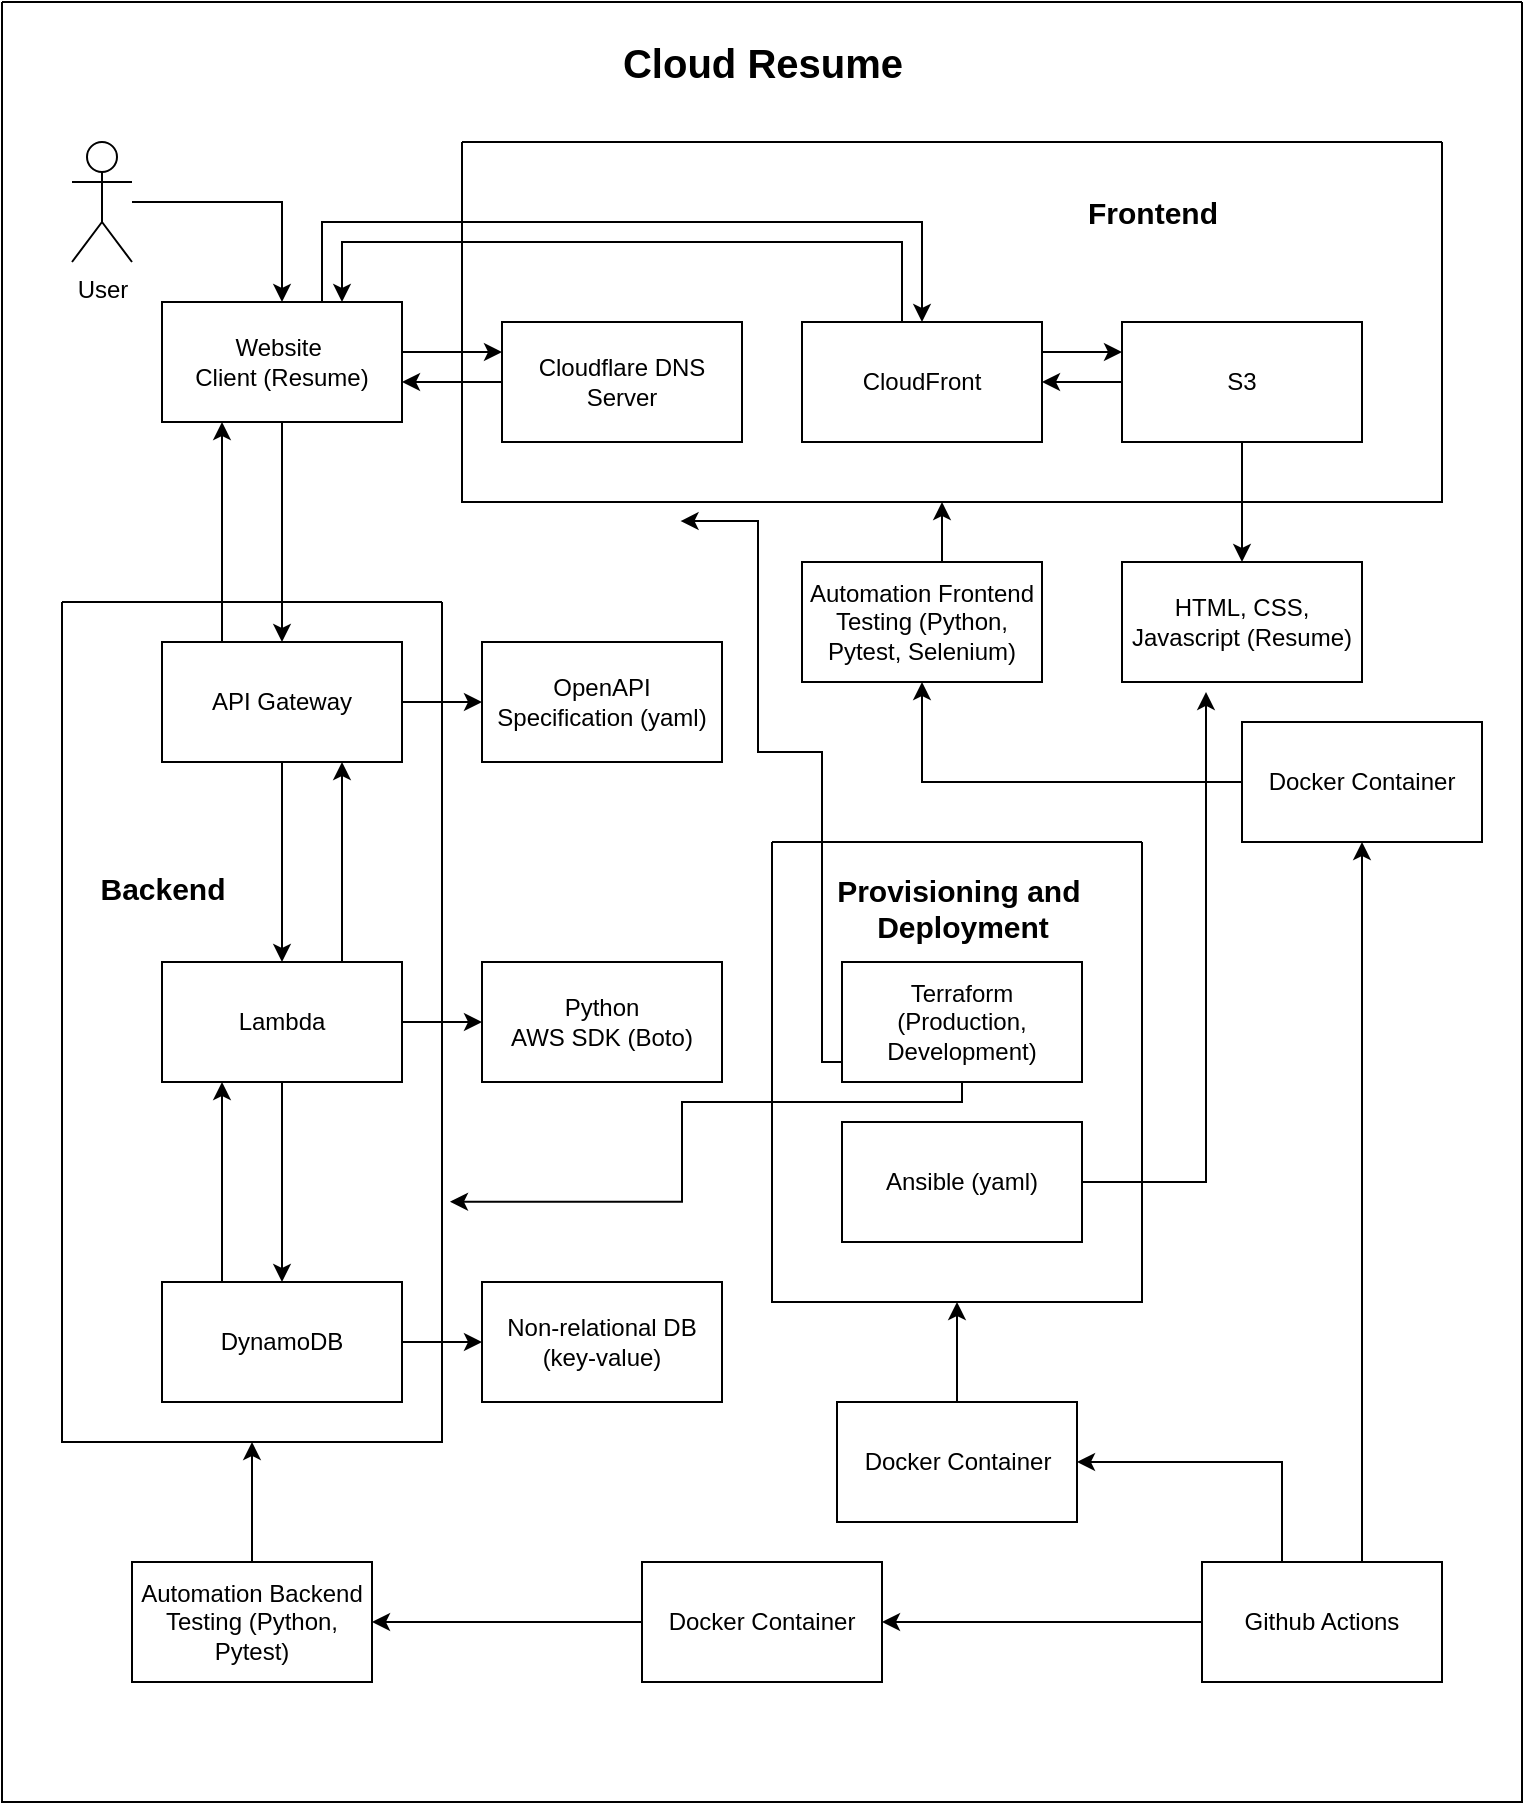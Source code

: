 <mxfile version="24.7.6">
  <diagram name="Page-1" id="cpKVDn_sEcKEQHX3Ep_m">
    <mxGraphModel dx="1434" dy="709" grid="1" gridSize="10" guides="1" tooltips="1" connect="1" arrows="1" fold="1" page="1" pageScale="1" pageWidth="850" pageHeight="1100" math="0" shadow="0">
      <root>
        <mxCell id="0" />
        <mxCell id="1" parent="0" />
        <mxCell id="MLOPj8ap32WdLZi7BNwZ-19" value="" style="edgeStyle=orthogonalEdgeStyle;rounded=0;orthogonalLoop=1;jettySize=auto;html=1;" parent="1" source="MLOPj8ap32WdLZi7BNwZ-1" target="MLOPj8ap32WdLZi7BNwZ-8" edge="1">
          <mxGeometry relative="1" as="geometry" />
        </mxCell>
        <mxCell id="MLOPj8ap32WdLZi7BNwZ-40" value="" style="edgeStyle=orthogonalEdgeStyle;rounded=0;orthogonalLoop=1;jettySize=auto;html=1;" parent="1" source="MLOPj8ap32WdLZi7BNwZ-5" target="MLOPj8ap32WdLZi7BNwZ-39" edge="1">
          <mxGeometry relative="1" as="geometry" />
        </mxCell>
        <mxCell id="MLOPj8ap32WdLZi7BNwZ-18" value="" style="edgeStyle=orthogonalEdgeStyle;rounded=0;orthogonalLoop=1;jettySize=auto;html=1;" parent="1" source="MLOPj8ap32WdLZi7BNwZ-8" target="MLOPj8ap32WdLZi7BNwZ-10" edge="1">
          <mxGeometry relative="1" as="geometry" />
        </mxCell>
        <mxCell id="MLOPj8ap32WdLZi7BNwZ-38" value="" style="edgeStyle=orthogonalEdgeStyle;rounded=0;orthogonalLoop=1;jettySize=auto;html=1;" parent="1" source="MLOPj8ap32WdLZi7BNwZ-8" target="MLOPj8ap32WdLZi7BNwZ-37" edge="1">
          <mxGeometry relative="1" as="geometry" />
        </mxCell>
        <mxCell id="MLOPj8ap32WdLZi7BNwZ-45" style="edgeStyle=orthogonalEdgeStyle;rounded=0;orthogonalLoop=1;jettySize=auto;html=1;entryX=0.25;entryY=1;entryDx=0;entryDy=0;" parent="1" source="MLOPj8ap32WdLZi7BNwZ-8" target="MLOPj8ap32WdLZi7BNwZ-1" edge="1">
          <mxGeometry relative="1" as="geometry">
            <Array as="points">
              <mxPoint x="150" y="330" />
              <mxPoint x="150" y="330" />
            </Array>
          </mxGeometry>
        </mxCell>
        <mxCell id="MLOPj8ap32WdLZi7BNwZ-8" value="API Gateway" style="whiteSpace=wrap;html=1;rounded=0;" parent="1" vertex="1">
          <mxGeometry x="120" y="360" width="120" height="60" as="geometry" />
        </mxCell>
        <mxCell id="MLOPj8ap32WdLZi7BNwZ-24" value="" style="edgeStyle=orthogonalEdgeStyle;rounded=0;orthogonalLoop=1;jettySize=auto;html=1;" parent="1" source="MLOPj8ap32WdLZi7BNwZ-10" target="MLOPj8ap32WdLZi7BNwZ-23" edge="1">
          <mxGeometry relative="1" as="geometry" />
        </mxCell>
        <mxCell id="MLOPj8ap32WdLZi7BNwZ-34" value="" style="edgeStyle=orthogonalEdgeStyle;rounded=0;orthogonalLoop=1;jettySize=auto;html=1;" parent="1" source="MLOPj8ap32WdLZi7BNwZ-10" target="MLOPj8ap32WdLZi7BNwZ-33" edge="1">
          <mxGeometry relative="1" as="geometry" />
        </mxCell>
        <mxCell id="MLOPj8ap32WdLZi7BNwZ-44" style="edgeStyle=orthogonalEdgeStyle;rounded=0;orthogonalLoop=1;jettySize=auto;html=1;entryX=0.75;entryY=1;entryDx=0;entryDy=0;" parent="1" source="MLOPj8ap32WdLZi7BNwZ-10" target="MLOPj8ap32WdLZi7BNwZ-8" edge="1">
          <mxGeometry relative="1" as="geometry">
            <Array as="points">
              <mxPoint x="210" y="500" />
              <mxPoint x="210" y="500" />
            </Array>
          </mxGeometry>
        </mxCell>
        <mxCell id="MLOPj8ap32WdLZi7BNwZ-10" value="Lambda" style="whiteSpace=wrap;html=1;rounded=0;" parent="1" vertex="1">
          <mxGeometry x="120" y="520" width="120" height="60" as="geometry" />
        </mxCell>
        <mxCell id="MLOPj8ap32WdLZi7BNwZ-36" value="" style="edgeStyle=orthogonalEdgeStyle;rounded=0;orthogonalLoop=1;jettySize=auto;html=1;" parent="1" source="MLOPj8ap32WdLZi7BNwZ-23" target="MLOPj8ap32WdLZi7BNwZ-35" edge="1">
          <mxGeometry relative="1" as="geometry" />
        </mxCell>
        <mxCell id="MLOPj8ap32WdLZi7BNwZ-43" style="edgeStyle=orthogonalEdgeStyle;rounded=0;orthogonalLoop=1;jettySize=auto;html=1;entryX=0.25;entryY=1;entryDx=0;entryDy=0;" parent="1" source="MLOPj8ap32WdLZi7BNwZ-23" target="MLOPj8ap32WdLZi7BNwZ-10" edge="1">
          <mxGeometry relative="1" as="geometry">
            <Array as="points">
              <mxPoint x="150" y="650" />
              <mxPoint x="150" y="650" />
            </Array>
          </mxGeometry>
        </mxCell>
        <mxCell id="MLOPj8ap32WdLZi7BNwZ-23" value="DynamoDB" style="whiteSpace=wrap;html=1;rounded=0;" parent="1" vertex="1">
          <mxGeometry x="120" y="680" width="120" height="60" as="geometry" />
        </mxCell>
        <mxCell id="MLOPj8ap32WdLZi7BNwZ-26" value="" style="swimlane;startSize=0;" parent="1" vertex="1">
          <mxGeometry x="270" y="110" width="490" height="180" as="geometry" />
        </mxCell>
        <mxCell id="MLOPj8ap32WdLZi7BNwZ-28" value="" style="swimlane;startSize=0;" parent="1" vertex="1">
          <mxGeometry x="70" y="340" width="190" height="420" as="geometry" />
        </mxCell>
        <mxCell id="MLOPj8ap32WdLZi7BNwZ-29" value="&lt;font style=&quot;font-size: 15px;&quot;&gt;&lt;b&gt;Backend&lt;/b&gt;&lt;/font&gt;" style="text;html=1;align=center;verticalAlign=middle;resizable=0;points=[];autosize=1;strokeColor=none;fillColor=none;" parent="MLOPj8ap32WdLZi7BNwZ-28" vertex="1">
          <mxGeometry x="5" y="128" width="90" height="30" as="geometry" />
        </mxCell>
        <mxCell id="MLOPj8ap32WdLZi7BNwZ-33" value="Python&lt;div&gt;AWS SDK (Boto)&lt;/div&gt;" style="whiteSpace=wrap;html=1;rounded=0;" parent="1" vertex="1">
          <mxGeometry x="280" y="520" width="120" height="60" as="geometry" />
        </mxCell>
        <mxCell id="MLOPj8ap32WdLZi7BNwZ-35" value="Non-relational DB&lt;div&gt;(key-value)&lt;/div&gt;" style="whiteSpace=wrap;html=1;rounded=0;" parent="1" vertex="1">
          <mxGeometry x="280" y="680" width="120" height="60" as="geometry" />
        </mxCell>
        <mxCell id="MLOPj8ap32WdLZi7BNwZ-37" value="OpenAPI&lt;div&gt;Specification (yaml)&lt;/div&gt;" style="whiteSpace=wrap;html=1;rounded=0;" parent="1" vertex="1">
          <mxGeometry x="280" y="360" width="120" height="60" as="geometry" />
        </mxCell>
        <mxCell id="MLOPj8ap32WdLZi7BNwZ-39" value="HTML, CSS, Javascript (Resume)" style="whiteSpace=wrap;html=1;rounded=0;" parent="1" vertex="1">
          <mxGeometry x="600" y="320" width="120" height="60" as="geometry" />
        </mxCell>
        <mxCell id="MLOPj8ap32WdLZi7BNwZ-51" value="" style="edgeStyle=orthogonalEdgeStyle;rounded=0;orthogonalLoop=1;jettySize=auto;html=1;entryX=0.5;entryY=1;entryDx=0;entryDy=0;" parent="1" source="MLOPj8ap32WdLZi7BNwZ-48" target="MLOPj8ap32WdLZi7BNwZ-28" edge="1">
          <mxGeometry relative="1" as="geometry" />
        </mxCell>
        <mxCell id="MLOPj8ap32WdLZi7BNwZ-54" value="" style="edgeStyle=orthogonalEdgeStyle;rounded=0;orthogonalLoop=1;jettySize=auto;html=1;" parent="1" source="MLOPj8ap32WdLZi7BNwZ-52" target="MLOPj8ap32WdLZi7BNwZ-26" edge="1">
          <mxGeometry relative="1" as="geometry">
            <Array as="points">
              <mxPoint x="510" y="300" />
              <mxPoint x="510" y="300" />
            </Array>
          </mxGeometry>
        </mxCell>
        <mxCell id="MLOPj8ap32WdLZi7BNwZ-52" value="&lt;span style=&quot;font-weight: normal;&quot;&gt;Automation Frontend Testing&amp;nbsp;&lt;/span&gt;&lt;span style=&quot;font-weight: normal; background-color: initial;&quot;&gt;(Python, Pytest, Selenium)&lt;/span&gt;" style="whiteSpace=wrap;html=1;fontStyle=1;startSize=0;" parent="1" vertex="1">
          <mxGeometry x="440" y="320" width="120" height="60" as="geometry" />
        </mxCell>
        <mxCell id="MLOPj8ap32WdLZi7BNwZ-55" value="" style="swimlane;startSize=0;" parent="1" vertex="1">
          <mxGeometry x="40" y="40" width="760" height="900" as="geometry" />
        </mxCell>
        <mxCell id="MLOPj8ap32WdLZi7BNwZ-59" value="Docker Container" style="whiteSpace=wrap;html=1;" parent="MLOPj8ap32WdLZi7BNwZ-55" vertex="1">
          <mxGeometry x="320" y="780" width="120" height="60" as="geometry" />
        </mxCell>
        <mxCell id="MLOPj8ap32WdLZi7BNwZ-62" style="edgeStyle=orthogonalEdgeStyle;rounded=0;orthogonalLoop=1;jettySize=auto;html=1;entryX=1;entryY=0.5;entryDx=0;entryDy=0;" parent="MLOPj8ap32WdLZi7BNwZ-55" source="MLOPj8ap32WdLZi7BNwZ-58" target="MLOPj8ap32WdLZi7BNwZ-59" edge="1">
          <mxGeometry relative="1" as="geometry" />
        </mxCell>
        <mxCell id="MLOPj8ap32WdLZi7BNwZ-64" style="edgeStyle=orthogonalEdgeStyle;rounded=0;orthogonalLoop=1;jettySize=auto;html=1;entryX=0.5;entryY=1;entryDx=0;entryDy=0;" parent="MLOPj8ap32WdLZi7BNwZ-55" source="MLOPj8ap32WdLZi7BNwZ-58" target="MLOPj8ap32WdLZi7BNwZ-63" edge="1">
          <mxGeometry relative="1" as="geometry">
            <Array as="points">
              <mxPoint x="680" y="690" />
              <mxPoint x="680" y="690" />
            </Array>
          </mxGeometry>
        </mxCell>
        <mxCell id="MLOPj8ap32WdLZi7BNwZ-82" style="edgeStyle=orthogonalEdgeStyle;rounded=0;orthogonalLoop=1;jettySize=auto;html=1;entryX=1;entryY=0.5;entryDx=0;entryDy=0;" parent="MLOPj8ap32WdLZi7BNwZ-55" source="MLOPj8ap32WdLZi7BNwZ-58" target="MLOPj8ap32WdLZi7BNwZ-74" edge="1">
          <mxGeometry relative="1" as="geometry">
            <Array as="points">
              <mxPoint x="640" y="730" />
            </Array>
          </mxGeometry>
        </mxCell>
        <mxCell id="MLOPj8ap32WdLZi7BNwZ-58" value="Github Actions" style="whiteSpace=wrap;html=1;" parent="MLOPj8ap32WdLZi7BNwZ-55" vertex="1">
          <mxGeometry x="600" y="780" width="120" height="60" as="geometry" />
        </mxCell>
        <mxCell id="MLOPj8ap32WdLZi7BNwZ-63" value="Docker Container" style="whiteSpace=wrap;html=1;" parent="MLOPj8ap32WdLZi7BNwZ-55" vertex="1">
          <mxGeometry x="620" y="360" width="120" height="60" as="geometry" />
        </mxCell>
        <mxCell id="MLOPj8ap32WdLZi7BNwZ-48" value="&lt;span style=&quot;font-weight: normal;&quot;&gt;Automation Backend Testing&amp;nbsp;&lt;/span&gt;&lt;span style=&quot;background-color: initial; font-weight: normal;&quot;&gt;(Python, Pytest)&lt;/span&gt;" style="whiteSpace=wrap;html=1;fontStyle=1;startSize=0;" parent="MLOPj8ap32WdLZi7BNwZ-55" vertex="1">
          <mxGeometry x="65" y="780" width="120" height="60" as="geometry" />
        </mxCell>
        <mxCell id="MLOPj8ap32WdLZi7BNwZ-60" value="" style="edgeStyle=orthogonalEdgeStyle;rounded=0;orthogonalLoop=1;jettySize=auto;html=1;" parent="MLOPj8ap32WdLZi7BNwZ-55" source="MLOPj8ap32WdLZi7BNwZ-59" target="MLOPj8ap32WdLZi7BNwZ-48" edge="1">
          <mxGeometry relative="1" as="geometry" />
        </mxCell>
        <mxCell id="MLOPj8ap32WdLZi7BNwZ-77" value="" style="edgeStyle=orthogonalEdgeStyle;rounded=0;orthogonalLoop=1;jettySize=auto;html=1;entryX=0.5;entryY=1;entryDx=0;entryDy=0;" parent="MLOPj8ap32WdLZi7BNwZ-55" source="MLOPj8ap32WdLZi7BNwZ-74" target="MLOPj8ap32WdLZi7BNwZ-76" edge="1">
          <mxGeometry relative="1" as="geometry" />
        </mxCell>
        <mxCell id="MLOPj8ap32WdLZi7BNwZ-74" value="Docker Container" style="whiteSpace=wrap;html=1;" parent="MLOPj8ap32WdLZi7BNwZ-55" vertex="1">
          <mxGeometry x="417.5" y="700" width="120" height="60" as="geometry" />
        </mxCell>
        <mxCell id="MLOPj8ap32WdLZi7BNwZ-76" value="" style="swimlane;startSize=0;" parent="MLOPj8ap32WdLZi7BNwZ-55" vertex="1">
          <mxGeometry x="385" y="420" width="185" height="230" as="geometry" />
        </mxCell>
        <mxCell id="MLOPj8ap32WdLZi7BNwZ-56" value="Terraform (Production, Development)" style="whiteSpace=wrap;html=1;" parent="MLOPj8ap32WdLZi7BNwZ-76" vertex="1">
          <mxGeometry x="35" y="60" width="120" height="60" as="geometry" />
        </mxCell>
        <mxCell id="MLOPj8ap32WdLZi7BNwZ-57" value="Ansible (yaml)" style="whiteSpace=wrap;html=1;" parent="MLOPj8ap32WdLZi7BNwZ-76" vertex="1">
          <mxGeometry x="35" y="140" width="120" height="60" as="geometry" />
        </mxCell>
        <mxCell id="MLOPj8ap32WdLZi7BNwZ-5" value="S3" style="whiteSpace=wrap;html=1;rounded=0;" parent="MLOPj8ap32WdLZi7BNwZ-55" vertex="1">
          <mxGeometry x="560" y="160" width="120" height="60" as="geometry" />
        </mxCell>
        <mxCell id="MLOPj8ap32WdLZi7BNwZ-30" value="User&lt;div&gt;&lt;br&gt;&lt;/div&gt;" style="shape=umlActor;verticalLabelPosition=bottom;verticalAlign=top;html=1;outlineConnect=0;" parent="MLOPj8ap32WdLZi7BNwZ-55" vertex="1">
          <mxGeometry x="35" y="70" width="30" height="60" as="geometry" />
        </mxCell>
        <mxCell id="MLOPj8ap32WdLZi7BNwZ-84" value="&lt;font style=&quot;font-size: 20px;&quot;&gt;&lt;b&gt;Cloud Resume&lt;/b&gt;&lt;/font&gt;" style="text;html=1;align=center;verticalAlign=middle;resizable=0;points=[];autosize=1;strokeColor=none;fillColor=none;" parent="MLOPj8ap32WdLZi7BNwZ-55" vertex="1">
          <mxGeometry x="300" y="10" width="160" height="40" as="geometry" />
        </mxCell>
        <mxCell id="MLOPj8ap32WdLZi7BNwZ-89" style="edgeStyle=orthogonalEdgeStyle;rounded=0;orthogonalLoop=1;jettySize=auto;html=1;entryX=0;entryY=0.25;entryDx=0;entryDy=0;" parent="MLOPj8ap32WdLZi7BNwZ-55" source="MLOPj8ap32WdLZi7BNwZ-2" target="MLOPj8ap32WdLZi7BNwZ-5" edge="1">
          <mxGeometry relative="1" as="geometry">
            <Array as="points">
              <mxPoint x="530" y="175" />
              <mxPoint x="530" y="175" />
            </Array>
          </mxGeometry>
        </mxCell>
        <mxCell id="MLOPj8ap32WdLZi7BNwZ-93" style="edgeStyle=orthogonalEdgeStyle;rounded=0;orthogonalLoop=1;jettySize=auto;html=1;entryX=0.75;entryY=0;entryDx=0;entryDy=0;" parent="MLOPj8ap32WdLZi7BNwZ-55" source="MLOPj8ap32WdLZi7BNwZ-2" target="MLOPj8ap32WdLZi7BNwZ-1" edge="1">
          <mxGeometry relative="1" as="geometry">
            <Array as="points">
              <mxPoint x="450" y="120" />
              <mxPoint x="170" y="120" />
            </Array>
          </mxGeometry>
        </mxCell>
        <mxCell id="MLOPj8ap32WdLZi7BNwZ-2" value="CloudFront" style="whiteSpace=wrap;html=1;rounded=0;" parent="MLOPj8ap32WdLZi7BNwZ-55" vertex="1">
          <mxGeometry x="400" y="160" width="120" height="60" as="geometry" />
        </mxCell>
        <mxCell id="MLOPj8ap32WdLZi7BNwZ-7" value="" style="edgeStyle=orthogonalEdgeStyle;rounded=0;orthogonalLoop=1;jettySize=auto;html=1;" parent="MLOPj8ap32WdLZi7BNwZ-55" source="MLOPj8ap32WdLZi7BNwZ-5" target="MLOPj8ap32WdLZi7BNwZ-2" edge="1">
          <mxGeometry relative="1" as="geometry" />
        </mxCell>
        <mxCell id="MLOPj8ap32WdLZi7BNwZ-85" value="Cloudflare DNS S&lt;span style=&quot;background-color: initial;&quot;&gt;erver&lt;/span&gt;" style="whiteSpace=wrap;html=1;rounded=0;" parent="MLOPj8ap32WdLZi7BNwZ-55" vertex="1">
          <mxGeometry x="250" y="160" width="120" height="60" as="geometry" />
        </mxCell>
        <mxCell id="MLOPj8ap32WdLZi7BNwZ-90" style="edgeStyle=orthogonalEdgeStyle;rounded=0;orthogonalLoop=1;jettySize=auto;html=1;" parent="MLOPj8ap32WdLZi7BNwZ-55" source="MLOPj8ap32WdLZi7BNwZ-1" target="MLOPj8ap32WdLZi7BNwZ-2" edge="1">
          <mxGeometry relative="1" as="geometry">
            <Array as="points">
              <mxPoint x="160" y="110" />
              <mxPoint x="460" y="110" />
            </Array>
          </mxGeometry>
        </mxCell>
        <mxCell id="MLOPj8ap32WdLZi7BNwZ-1" value="Website&amp;nbsp;&lt;div&gt;Client (Resume)&lt;/div&gt;" style="rounded=0;whiteSpace=wrap;html=1;" parent="MLOPj8ap32WdLZi7BNwZ-55" vertex="1">
          <mxGeometry x="80" y="150" width="120" height="60" as="geometry" />
        </mxCell>
        <mxCell id="MLOPj8ap32WdLZi7BNwZ-31" value="" style="edgeStyle=orthogonalEdgeStyle;rounded=0;orthogonalLoop=1;jettySize=auto;html=1;" parent="MLOPj8ap32WdLZi7BNwZ-55" source="MLOPj8ap32WdLZi7BNwZ-30" target="MLOPj8ap32WdLZi7BNwZ-1" edge="1">
          <mxGeometry relative="1" as="geometry" />
        </mxCell>
        <mxCell id="MLOPj8ap32WdLZi7BNwZ-87" value="" style="edgeStyle=orthogonalEdgeStyle;rounded=0;orthogonalLoop=1;jettySize=auto;html=1;" parent="MLOPj8ap32WdLZi7BNwZ-55" source="MLOPj8ap32WdLZi7BNwZ-85" target="MLOPj8ap32WdLZi7BNwZ-1" edge="1">
          <mxGeometry relative="1" as="geometry">
            <Array as="points">
              <mxPoint x="210" y="190" />
              <mxPoint x="210" y="190" />
            </Array>
          </mxGeometry>
        </mxCell>
        <mxCell id="MLOPj8ap32WdLZi7BNwZ-88" style="edgeStyle=orthogonalEdgeStyle;rounded=0;orthogonalLoop=1;jettySize=auto;html=1;entryX=0;entryY=0.25;entryDx=0;entryDy=0;" parent="MLOPj8ap32WdLZi7BNwZ-55" source="MLOPj8ap32WdLZi7BNwZ-1" target="MLOPj8ap32WdLZi7BNwZ-85" edge="1">
          <mxGeometry relative="1" as="geometry">
            <Array as="points">
              <mxPoint x="210" y="175" />
              <mxPoint x="210" y="175" />
            </Array>
          </mxGeometry>
        </mxCell>
        <mxCell id="MLOPj8ap32WdLZi7BNwZ-27" value="&lt;font style=&quot;font-size: 15px;&quot;&gt;&lt;b&gt;Frontend&lt;/b&gt;&lt;/font&gt;" style="text;html=1;align=center;verticalAlign=middle;resizable=0;points=[];autosize=1;strokeColor=none;fillColor=none;" parent="MLOPj8ap32WdLZi7BNwZ-55" vertex="1">
          <mxGeometry x="530" y="90" width="90" height="30" as="geometry" />
        </mxCell>
        <mxCell id="MLOPj8ap32WdLZi7BNwZ-65" style="edgeStyle=orthogonalEdgeStyle;rounded=0;orthogonalLoop=1;jettySize=auto;html=1;entryX=0.5;entryY=1;entryDx=0;entryDy=0;" parent="1" source="MLOPj8ap32WdLZi7BNwZ-63" target="MLOPj8ap32WdLZi7BNwZ-52" edge="1">
          <mxGeometry relative="1" as="geometry" />
        </mxCell>
        <mxCell id="MLOPj8ap32WdLZi7BNwZ-78" style="edgeStyle=orthogonalEdgeStyle;rounded=0;orthogonalLoop=1;jettySize=auto;html=1;entryX=0.35;entryY=1.083;entryDx=0;entryDy=0;entryPerimeter=0;" parent="1" source="MLOPj8ap32WdLZi7BNwZ-57" target="MLOPj8ap32WdLZi7BNwZ-39" edge="1">
          <mxGeometry relative="1" as="geometry" />
        </mxCell>
        <mxCell id="MLOPj8ap32WdLZi7BNwZ-79" style="edgeStyle=orthogonalEdgeStyle;rounded=0;orthogonalLoop=1;jettySize=auto;html=1;entryX=0.223;entryY=1.053;entryDx=0;entryDy=0;entryPerimeter=0;" parent="1" source="MLOPj8ap32WdLZi7BNwZ-56" target="MLOPj8ap32WdLZi7BNwZ-26" edge="1">
          <mxGeometry relative="1" as="geometry">
            <Array as="points">
              <mxPoint x="450" y="570" />
              <mxPoint x="450" y="415" />
              <mxPoint x="418" y="415" />
            </Array>
          </mxGeometry>
        </mxCell>
        <mxCell id="MLOPj8ap32WdLZi7BNwZ-81" style="edgeStyle=orthogonalEdgeStyle;rounded=0;orthogonalLoop=1;jettySize=auto;html=1;entryX=1.021;entryY=0.714;entryDx=0;entryDy=0;entryPerimeter=0;" parent="1" source="MLOPj8ap32WdLZi7BNwZ-56" target="MLOPj8ap32WdLZi7BNwZ-28" edge="1">
          <mxGeometry relative="1" as="geometry">
            <Array as="points">
              <mxPoint x="380" y="590" />
              <mxPoint x="380" y="640" />
            </Array>
          </mxGeometry>
        </mxCell>
        <mxCell id="MLOPj8ap32WdLZi7BNwZ-83" value="&lt;b&gt;&lt;font style=&quot;font-size: 15px;&quot;&gt;Provisioning and&amp;nbsp;&lt;/font&gt;&lt;/b&gt;&lt;div&gt;&lt;b&gt;&lt;font style=&quot;font-size: 15px;&quot;&gt;Deployment&lt;/font&gt;&lt;/b&gt;&lt;/div&gt;" style="text;html=1;align=center;verticalAlign=middle;resizable=0;points=[];autosize=1;strokeColor=none;fillColor=none;" parent="1" vertex="1">
          <mxGeometry x="445" y="468" width="150" height="50" as="geometry" />
        </mxCell>
      </root>
    </mxGraphModel>
  </diagram>
</mxfile>
